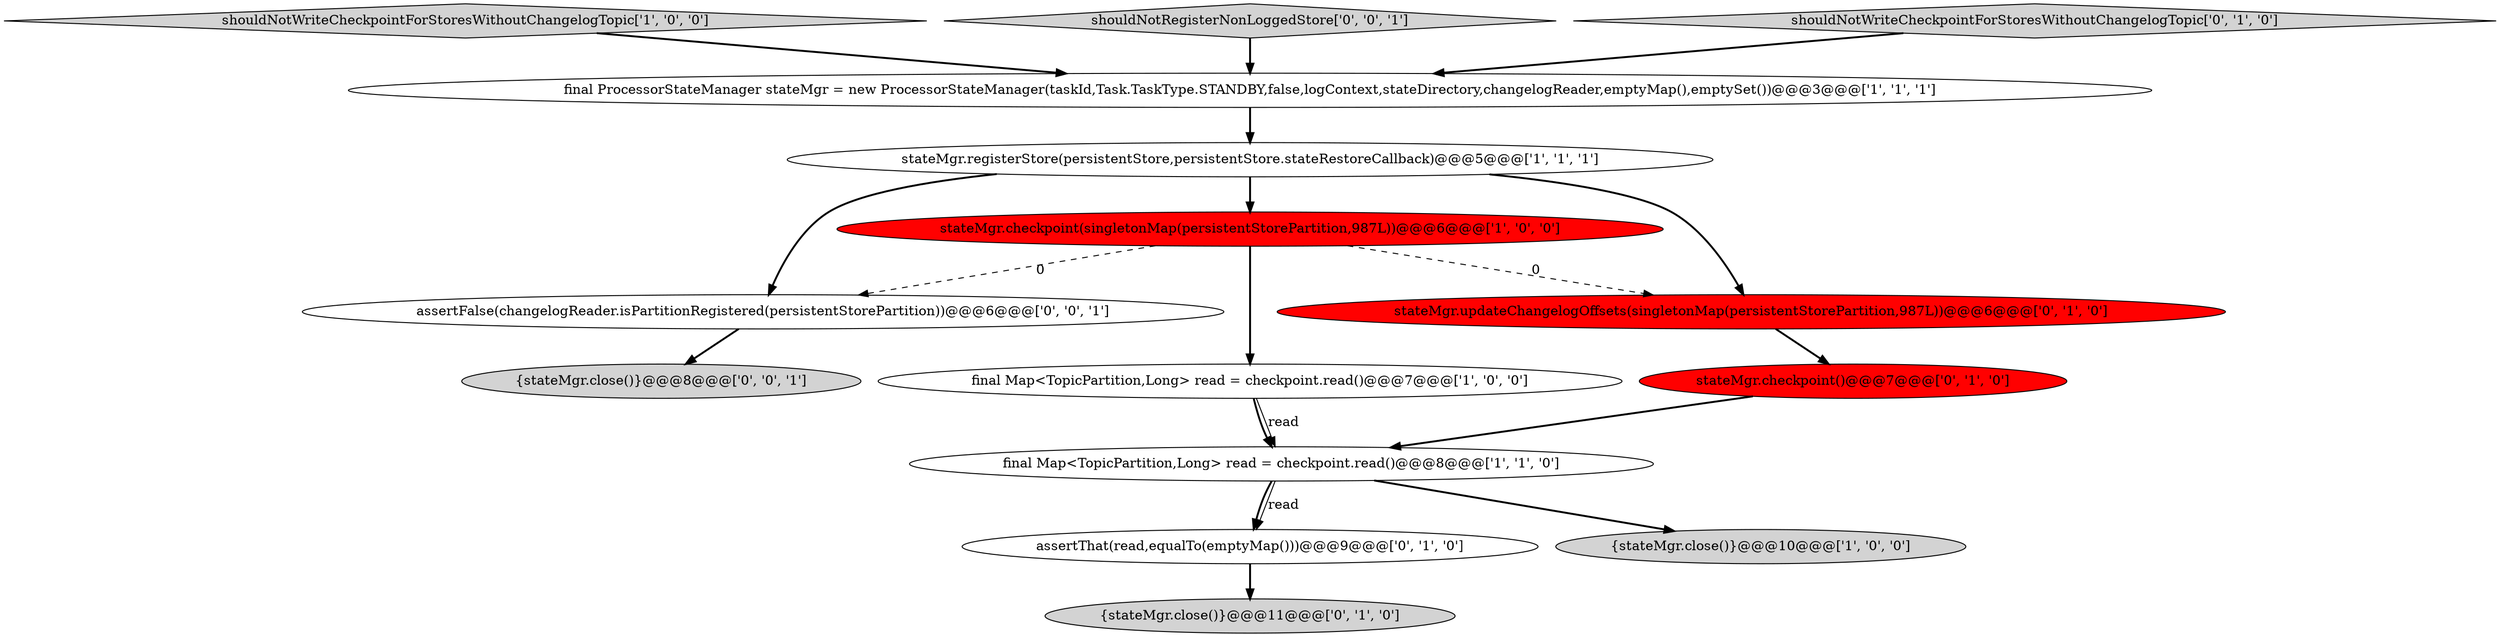 digraph {
5 [style = filled, label = "stateMgr.checkpoint(singletonMap(persistentStorePartition,987L))@@@6@@@['1', '0', '0']", fillcolor = red, shape = ellipse image = "AAA1AAABBB1BBB"];
13 [style = filled, label = "assertFalse(changelogReader.isPartitionRegistered(persistentStorePartition))@@@6@@@['0', '0', '1']", fillcolor = white, shape = ellipse image = "AAA0AAABBB3BBB"];
4 [style = filled, label = "shouldNotWriteCheckpointForStoresWithoutChangelogTopic['1', '0', '0']", fillcolor = lightgray, shape = diamond image = "AAA0AAABBB1BBB"];
6 [style = filled, label = "final Map<TopicPartition,Long> read = checkpoint.read()@@@8@@@['1', '1', '0']", fillcolor = white, shape = ellipse image = "AAA0AAABBB1BBB"];
9 [style = filled, label = "assertThat(read,equalTo(emptyMap()))@@@9@@@['0', '1', '0']", fillcolor = white, shape = ellipse image = "AAA0AAABBB2BBB"];
14 [style = filled, label = "shouldNotRegisterNonLoggedStore['0', '0', '1']", fillcolor = lightgray, shape = diamond image = "AAA0AAABBB3BBB"];
11 [style = filled, label = "stateMgr.checkpoint()@@@7@@@['0', '1', '0']", fillcolor = red, shape = ellipse image = "AAA1AAABBB2BBB"];
10 [style = filled, label = "{stateMgr.close()}@@@11@@@['0', '1', '0']", fillcolor = lightgray, shape = ellipse image = "AAA0AAABBB2BBB"];
3 [style = filled, label = "final Map<TopicPartition,Long> read = checkpoint.read()@@@7@@@['1', '0', '0']", fillcolor = white, shape = ellipse image = "AAA0AAABBB1BBB"];
8 [style = filled, label = "shouldNotWriteCheckpointForStoresWithoutChangelogTopic['0', '1', '0']", fillcolor = lightgray, shape = diamond image = "AAA0AAABBB2BBB"];
7 [style = filled, label = "stateMgr.updateChangelogOffsets(singletonMap(persistentStorePartition,987L))@@@6@@@['0', '1', '0']", fillcolor = red, shape = ellipse image = "AAA1AAABBB2BBB"];
1 [style = filled, label = "{stateMgr.close()}@@@10@@@['1', '0', '0']", fillcolor = lightgray, shape = ellipse image = "AAA0AAABBB1BBB"];
2 [style = filled, label = "final ProcessorStateManager stateMgr = new ProcessorStateManager(taskId,Task.TaskType.STANDBY,false,logContext,stateDirectory,changelogReader,emptyMap(),emptySet())@@@3@@@['1', '1', '1']", fillcolor = white, shape = ellipse image = "AAA0AAABBB1BBB"];
0 [style = filled, label = "stateMgr.registerStore(persistentStore,persistentStore.stateRestoreCallback)@@@5@@@['1', '1', '1']", fillcolor = white, shape = ellipse image = "AAA0AAABBB1BBB"];
12 [style = filled, label = "{stateMgr.close()}@@@8@@@['0', '0', '1']", fillcolor = lightgray, shape = ellipse image = "AAA0AAABBB3BBB"];
5->13 [style = dashed, label="0"];
5->3 [style = bold, label=""];
3->6 [style = solid, label="read"];
6->1 [style = bold, label=""];
3->6 [style = bold, label=""];
14->2 [style = bold, label=""];
2->0 [style = bold, label=""];
7->11 [style = bold, label=""];
13->12 [style = bold, label=""];
4->2 [style = bold, label=""];
6->9 [style = solid, label="read"];
6->9 [style = bold, label=""];
9->10 [style = bold, label=""];
8->2 [style = bold, label=""];
0->13 [style = bold, label=""];
5->7 [style = dashed, label="0"];
11->6 [style = bold, label=""];
0->5 [style = bold, label=""];
0->7 [style = bold, label=""];
}
